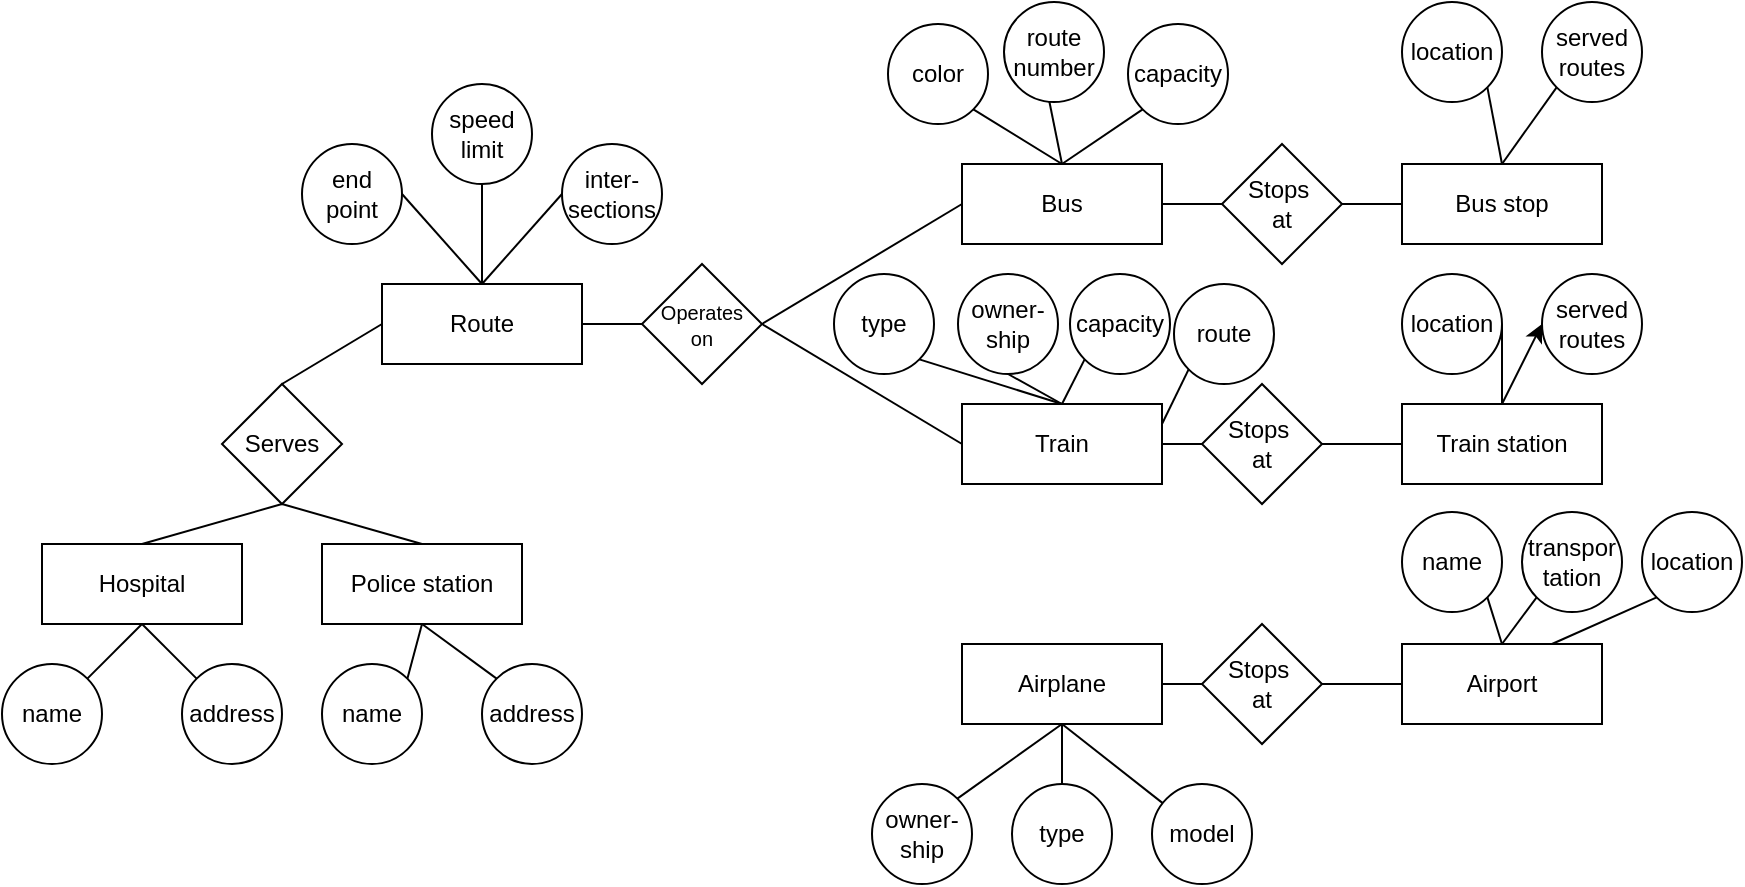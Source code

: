 <mxfile version="24.1.0" type="device">
  <diagram name="Page-1" id="OgqWzHOYpkqpAx2CG4Mx">
    <mxGraphModel dx="2038" dy="626" grid="1" gridSize="10" guides="1" tooltips="1" connect="1" arrows="1" fold="1" page="1" pageScale="1" pageWidth="850" pageHeight="1100" math="0" shadow="0">
      <root>
        <mxCell id="0" />
        <mxCell id="1" parent="0" />
        <mxCell id="xIa3Vx79y7yh4UbGRc0e-11" style="edgeStyle=orthogonalEdgeStyle;rounded=0;orthogonalLoop=1;jettySize=auto;html=1;exitX=1;exitY=0.5;exitDx=0;exitDy=0;entryX=0;entryY=0.5;entryDx=0;entryDy=0;endArrow=none;endFill=0;" edge="1" parent="1" source="xIa3Vx79y7yh4UbGRc0e-1" target="xIa3Vx79y7yh4UbGRc0e-10">
          <mxGeometry relative="1" as="geometry" />
        </mxCell>
        <mxCell id="xIa3Vx79y7yh4UbGRc0e-47" style="rounded=0;orthogonalLoop=1;jettySize=auto;html=1;exitX=0.5;exitY=0;exitDx=0;exitDy=0;entryX=1;entryY=1;entryDx=0;entryDy=0;endArrow=none;endFill=0;" edge="1" parent="1" source="xIa3Vx79y7yh4UbGRc0e-1" target="xIa3Vx79y7yh4UbGRc0e-46">
          <mxGeometry relative="1" as="geometry" />
        </mxCell>
        <mxCell id="xIa3Vx79y7yh4UbGRc0e-49" style="rounded=0;orthogonalLoop=1;jettySize=auto;html=1;exitX=0.5;exitY=0;exitDx=0;exitDy=0;entryX=0;entryY=1;entryDx=0;entryDy=0;endArrow=none;endFill=0;" edge="1" parent="1" source="xIa3Vx79y7yh4UbGRc0e-1" target="xIa3Vx79y7yh4UbGRc0e-44">
          <mxGeometry relative="1" as="geometry" />
        </mxCell>
        <mxCell id="xIa3Vx79y7yh4UbGRc0e-1" value="Bus" style="rounded=0;whiteSpace=wrap;html=1;" vertex="1" parent="1">
          <mxGeometry x="260" y="90" width="100" height="40" as="geometry" />
        </mxCell>
        <mxCell id="xIa3Vx79y7yh4UbGRc0e-14" style="edgeStyle=orthogonalEdgeStyle;rounded=0;orthogonalLoop=1;jettySize=auto;html=1;exitX=1;exitY=0.5;exitDx=0;exitDy=0;entryX=0;entryY=0.5;entryDx=0;entryDy=0;endArrow=none;endFill=0;" edge="1" parent="1" source="xIa3Vx79y7yh4UbGRc0e-2" target="xIa3Vx79y7yh4UbGRc0e-13">
          <mxGeometry relative="1" as="geometry" />
        </mxCell>
        <mxCell id="xIa3Vx79y7yh4UbGRc0e-57" style="rounded=0;orthogonalLoop=1;jettySize=auto;html=1;exitX=0.5;exitY=0;exitDx=0;exitDy=0;entryX=0.5;entryY=1;entryDx=0;entryDy=0;endArrow=none;endFill=0;" edge="1" parent="1" source="xIa3Vx79y7yh4UbGRc0e-2" target="xIa3Vx79y7yh4UbGRc0e-55">
          <mxGeometry relative="1" as="geometry" />
        </mxCell>
        <mxCell id="xIa3Vx79y7yh4UbGRc0e-58" style="rounded=0;orthogonalLoop=1;jettySize=auto;html=1;exitX=0.5;exitY=0;exitDx=0;exitDy=0;entryX=1;entryY=1;entryDx=0;entryDy=0;endArrow=none;endFill=0;" edge="1" parent="1" source="xIa3Vx79y7yh4UbGRc0e-2" target="xIa3Vx79y7yh4UbGRc0e-54">
          <mxGeometry relative="1" as="geometry" />
        </mxCell>
        <mxCell id="xIa3Vx79y7yh4UbGRc0e-59" style="rounded=0;orthogonalLoop=1;jettySize=auto;html=1;exitX=0.5;exitY=0;exitDx=0;exitDy=0;entryX=0;entryY=1;entryDx=0;entryDy=0;endArrow=none;endFill=0;" edge="1" parent="1" source="xIa3Vx79y7yh4UbGRc0e-2" target="xIa3Vx79y7yh4UbGRc0e-56">
          <mxGeometry relative="1" as="geometry" />
        </mxCell>
        <mxCell id="xIa3Vx79y7yh4UbGRc0e-61" style="rounded=0;orthogonalLoop=1;jettySize=auto;html=1;exitX=1;exitY=0.25;exitDx=0;exitDy=0;entryX=0;entryY=1;entryDx=0;entryDy=0;endArrow=none;endFill=0;" edge="1" parent="1" source="xIa3Vx79y7yh4UbGRc0e-2" target="xIa3Vx79y7yh4UbGRc0e-60">
          <mxGeometry relative="1" as="geometry" />
        </mxCell>
        <mxCell id="xIa3Vx79y7yh4UbGRc0e-2" value="Train" style="rounded=0;whiteSpace=wrap;html=1;" vertex="1" parent="1">
          <mxGeometry x="260" y="210" width="100" height="40" as="geometry" />
        </mxCell>
        <mxCell id="xIa3Vx79y7yh4UbGRc0e-17" style="edgeStyle=orthogonalEdgeStyle;rounded=0;orthogonalLoop=1;jettySize=auto;html=1;exitX=1;exitY=0.5;exitDx=0;exitDy=0;entryX=0;entryY=0.5;entryDx=0;entryDy=0;endArrow=none;endFill=0;" edge="1" parent="1" source="xIa3Vx79y7yh4UbGRc0e-3" target="xIa3Vx79y7yh4UbGRc0e-16">
          <mxGeometry relative="1" as="geometry" />
        </mxCell>
        <mxCell id="xIa3Vx79y7yh4UbGRc0e-71" style="rounded=0;orthogonalLoop=1;jettySize=auto;html=1;exitX=0.5;exitY=1;exitDx=0;exitDy=0;endArrow=none;endFill=0;" edge="1" parent="1" source="xIa3Vx79y7yh4UbGRc0e-3" target="xIa3Vx79y7yh4UbGRc0e-69">
          <mxGeometry relative="1" as="geometry" />
        </mxCell>
        <mxCell id="xIa3Vx79y7yh4UbGRc0e-73" style="rounded=0;orthogonalLoop=1;jettySize=auto;html=1;exitX=0.5;exitY=1;exitDx=0;exitDy=0;entryX=1;entryY=0;entryDx=0;entryDy=0;endArrow=none;endFill=0;" edge="1" parent="1" source="xIa3Vx79y7yh4UbGRc0e-3" target="xIa3Vx79y7yh4UbGRc0e-67">
          <mxGeometry relative="1" as="geometry" />
        </mxCell>
        <mxCell id="xIa3Vx79y7yh4UbGRc0e-74" style="rounded=0;orthogonalLoop=1;jettySize=auto;html=1;exitX=0.5;exitY=1;exitDx=0;exitDy=0;entryX=0.5;entryY=0;entryDx=0;entryDy=0;endArrow=none;endFill=0;" edge="1" parent="1" source="xIa3Vx79y7yh4UbGRc0e-3" target="xIa3Vx79y7yh4UbGRc0e-66">
          <mxGeometry relative="1" as="geometry" />
        </mxCell>
        <mxCell id="xIa3Vx79y7yh4UbGRc0e-3" value="Airplane" style="rounded=0;whiteSpace=wrap;html=1;" vertex="1" parent="1">
          <mxGeometry x="260" y="330" width="100" height="40" as="geometry" />
        </mxCell>
        <mxCell id="xIa3Vx79y7yh4UbGRc0e-22" style="edgeStyle=orthogonalEdgeStyle;rounded=0;orthogonalLoop=1;jettySize=auto;html=1;exitX=1;exitY=0.5;exitDx=0;exitDy=0;entryX=0;entryY=0.5;entryDx=0;entryDy=0;endArrow=none;endFill=0;" edge="1" parent="1" source="xIa3Vx79y7yh4UbGRc0e-4" target="xIa3Vx79y7yh4UbGRc0e-19">
          <mxGeometry relative="1" as="geometry" />
        </mxCell>
        <mxCell id="xIa3Vx79y7yh4UbGRc0e-41" style="rounded=0;orthogonalLoop=1;jettySize=auto;html=1;exitX=0.5;exitY=0;exitDx=0;exitDy=0;entryX=1;entryY=0.5;entryDx=0;entryDy=0;endArrow=none;endFill=0;" edge="1" parent="1" source="xIa3Vx79y7yh4UbGRc0e-4" target="xIa3Vx79y7yh4UbGRc0e-39">
          <mxGeometry relative="1" as="geometry" />
        </mxCell>
        <mxCell id="xIa3Vx79y7yh4UbGRc0e-42" style="edgeStyle=orthogonalEdgeStyle;rounded=0;orthogonalLoop=1;jettySize=auto;html=1;exitX=0.5;exitY=0;exitDx=0;exitDy=0;entryX=0.5;entryY=1;entryDx=0;entryDy=0;endArrow=none;endFill=0;" edge="1" parent="1" source="xIa3Vx79y7yh4UbGRc0e-4" target="xIa3Vx79y7yh4UbGRc0e-38">
          <mxGeometry relative="1" as="geometry" />
        </mxCell>
        <mxCell id="xIa3Vx79y7yh4UbGRc0e-43" style="rounded=0;orthogonalLoop=1;jettySize=auto;html=1;exitX=0.5;exitY=0;exitDx=0;exitDy=0;entryX=0;entryY=0.5;entryDx=0;entryDy=0;endArrow=none;endFill=0;" edge="1" parent="1" source="xIa3Vx79y7yh4UbGRc0e-4" target="xIa3Vx79y7yh4UbGRc0e-40">
          <mxGeometry relative="1" as="geometry" />
        </mxCell>
        <mxCell id="xIa3Vx79y7yh4UbGRc0e-4" value="Route" style="rounded=0;whiteSpace=wrap;html=1;" vertex="1" parent="1">
          <mxGeometry x="-30" y="150" width="100" height="40" as="geometry" />
        </mxCell>
        <mxCell id="xIa3Vx79y7yh4UbGRc0e-52" style="rounded=0;orthogonalLoop=1;jettySize=auto;html=1;exitX=0.5;exitY=0;exitDx=0;exitDy=0;entryX=1;entryY=1;entryDx=0;entryDy=0;endArrow=none;endFill=0;" edge="1" parent="1" source="xIa3Vx79y7yh4UbGRc0e-5" target="xIa3Vx79y7yh4UbGRc0e-50">
          <mxGeometry relative="1" as="geometry" />
        </mxCell>
        <mxCell id="xIa3Vx79y7yh4UbGRc0e-53" style="rounded=0;orthogonalLoop=1;jettySize=auto;html=1;exitX=0.5;exitY=0;exitDx=0;exitDy=0;entryX=0;entryY=1;entryDx=0;entryDy=0;endArrow=none;endFill=0;" edge="1" parent="1" source="xIa3Vx79y7yh4UbGRc0e-5" target="xIa3Vx79y7yh4UbGRc0e-51">
          <mxGeometry relative="1" as="geometry" />
        </mxCell>
        <mxCell id="xIa3Vx79y7yh4UbGRc0e-5" value="Bus stop" style="rounded=0;whiteSpace=wrap;html=1;" vertex="1" parent="1">
          <mxGeometry x="480" y="90" width="100" height="40" as="geometry" />
        </mxCell>
        <mxCell id="xIa3Vx79y7yh4UbGRc0e-64" style="rounded=0;orthogonalLoop=1;jettySize=auto;html=1;exitX=0.5;exitY=0;exitDx=0;exitDy=0;entryX=1;entryY=0.5;entryDx=0;entryDy=0;endArrow=none;endFill=0;" edge="1" parent="1" source="xIa3Vx79y7yh4UbGRc0e-6" target="xIa3Vx79y7yh4UbGRc0e-62">
          <mxGeometry relative="1" as="geometry" />
        </mxCell>
        <mxCell id="xIa3Vx79y7yh4UbGRc0e-65" style="rounded=0;orthogonalLoop=1;jettySize=auto;html=1;exitX=0.5;exitY=0;exitDx=0;exitDy=0;entryX=0;entryY=0.5;entryDx=0;entryDy=0;" edge="1" parent="1" source="xIa3Vx79y7yh4UbGRc0e-6" target="xIa3Vx79y7yh4UbGRc0e-63">
          <mxGeometry relative="1" as="geometry" />
        </mxCell>
        <mxCell id="xIa3Vx79y7yh4UbGRc0e-6" value="Train station" style="rounded=0;whiteSpace=wrap;html=1;" vertex="1" parent="1">
          <mxGeometry x="480" y="210" width="100" height="40" as="geometry" />
        </mxCell>
        <mxCell id="xIa3Vx79y7yh4UbGRc0e-78" style="rounded=0;orthogonalLoop=1;jettySize=auto;html=1;exitX=0.5;exitY=0;exitDx=0;exitDy=0;entryX=1;entryY=1;entryDx=0;entryDy=0;endArrow=none;endFill=0;" edge="1" parent="1" source="xIa3Vx79y7yh4UbGRc0e-7" target="xIa3Vx79y7yh4UbGRc0e-75">
          <mxGeometry relative="1" as="geometry" />
        </mxCell>
        <mxCell id="xIa3Vx79y7yh4UbGRc0e-79" style="rounded=0;orthogonalLoop=1;jettySize=auto;html=1;exitX=0.5;exitY=0;exitDx=0;exitDy=0;entryX=0;entryY=1;entryDx=0;entryDy=0;endArrow=none;endFill=0;" edge="1" parent="1" source="xIa3Vx79y7yh4UbGRc0e-7" target="xIa3Vx79y7yh4UbGRc0e-76">
          <mxGeometry relative="1" as="geometry" />
        </mxCell>
        <mxCell id="xIa3Vx79y7yh4UbGRc0e-80" style="rounded=0;orthogonalLoop=1;jettySize=auto;html=1;exitX=0.75;exitY=0;exitDx=0;exitDy=0;entryX=0;entryY=1;entryDx=0;entryDy=0;endArrow=none;endFill=0;" edge="1" parent="1" source="xIa3Vx79y7yh4UbGRc0e-7" target="xIa3Vx79y7yh4UbGRc0e-77">
          <mxGeometry relative="1" as="geometry" />
        </mxCell>
        <mxCell id="xIa3Vx79y7yh4UbGRc0e-7" value="Airport" style="rounded=0;whiteSpace=wrap;html=1;" vertex="1" parent="1">
          <mxGeometry x="480" y="330" width="100" height="40" as="geometry" />
        </mxCell>
        <mxCell id="xIa3Vx79y7yh4UbGRc0e-26" style="rounded=0;orthogonalLoop=1;jettySize=auto;html=1;exitX=0.5;exitY=0;exitDx=0;exitDy=0;entryX=0.5;entryY=1;entryDx=0;entryDy=0;endArrow=none;endFill=0;" edge="1" parent="1" source="xIa3Vx79y7yh4UbGRc0e-8" target="xIa3Vx79y7yh4UbGRc0e-25">
          <mxGeometry relative="1" as="geometry" />
        </mxCell>
        <mxCell id="xIa3Vx79y7yh4UbGRc0e-32" style="rounded=0;orthogonalLoop=1;jettySize=auto;html=1;exitX=0.5;exitY=1;exitDx=0;exitDy=0;entryX=1;entryY=0;entryDx=0;entryDy=0;endArrow=none;endFill=0;" edge="1" parent="1" source="xIa3Vx79y7yh4UbGRc0e-8" target="xIa3Vx79y7yh4UbGRc0e-29">
          <mxGeometry relative="1" as="geometry" />
        </mxCell>
        <mxCell id="xIa3Vx79y7yh4UbGRc0e-33" style="rounded=0;orthogonalLoop=1;jettySize=auto;html=1;exitX=0.5;exitY=1;exitDx=0;exitDy=0;entryX=0;entryY=0;entryDx=0;entryDy=0;endArrow=none;endFill=0;" edge="1" parent="1" source="xIa3Vx79y7yh4UbGRc0e-8" target="xIa3Vx79y7yh4UbGRc0e-30">
          <mxGeometry relative="1" as="geometry" />
        </mxCell>
        <mxCell id="xIa3Vx79y7yh4UbGRc0e-8" value="Hospital" style="rounded=0;whiteSpace=wrap;html=1;" vertex="1" parent="1">
          <mxGeometry x="-200" y="280" width="100" height="40" as="geometry" />
        </mxCell>
        <mxCell id="xIa3Vx79y7yh4UbGRc0e-27" style="rounded=0;orthogonalLoop=1;jettySize=auto;html=1;exitX=0.5;exitY=0;exitDx=0;exitDy=0;endArrow=none;endFill=0;entryX=0.5;entryY=1;entryDx=0;entryDy=0;" edge="1" parent="1" source="xIa3Vx79y7yh4UbGRc0e-9" target="xIa3Vx79y7yh4UbGRc0e-25">
          <mxGeometry relative="1" as="geometry" />
        </mxCell>
        <mxCell id="xIa3Vx79y7yh4UbGRc0e-9" value="Police station" style="rounded=0;whiteSpace=wrap;html=1;" vertex="1" parent="1">
          <mxGeometry x="-60" y="280" width="100" height="40" as="geometry" />
        </mxCell>
        <mxCell id="xIa3Vx79y7yh4UbGRc0e-81" style="edgeStyle=orthogonalEdgeStyle;rounded=0;orthogonalLoop=1;jettySize=auto;html=1;exitX=1;exitY=0.5;exitDx=0;exitDy=0;entryX=0;entryY=0.5;entryDx=0;entryDy=0;endArrow=none;endFill=0;" edge="1" parent="1" source="xIa3Vx79y7yh4UbGRc0e-10" target="xIa3Vx79y7yh4UbGRc0e-5">
          <mxGeometry relative="1" as="geometry" />
        </mxCell>
        <mxCell id="xIa3Vx79y7yh4UbGRc0e-10" value="Stops&amp;nbsp;&lt;div&gt;at&lt;/div&gt;" style="rhombus;whiteSpace=wrap;html=1;" vertex="1" parent="1">
          <mxGeometry x="390" y="80" width="60" height="60" as="geometry" />
        </mxCell>
        <mxCell id="xIa3Vx79y7yh4UbGRc0e-15" style="edgeStyle=orthogonalEdgeStyle;rounded=0;orthogonalLoop=1;jettySize=auto;html=1;exitX=1;exitY=0.5;exitDx=0;exitDy=0;entryX=0;entryY=0.5;entryDx=0;entryDy=0;endArrow=none;endFill=0;" edge="1" parent="1" source="xIa3Vx79y7yh4UbGRc0e-13" target="xIa3Vx79y7yh4UbGRc0e-6">
          <mxGeometry relative="1" as="geometry" />
        </mxCell>
        <mxCell id="xIa3Vx79y7yh4UbGRc0e-13" value="Stops&amp;nbsp;&lt;div&gt;at&lt;/div&gt;" style="rhombus;whiteSpace=wrap;html=1;" vertex="1" parent="1">
          <mxGeometry x="380" y="200" width="60" height="60" as="geometry" />
        </mxCell>
        <mxCell id="xIa3Vx79y7yh4UbGRc0e-18" style="edgeStyle=orthogonalEdgeStyle;rounded=0;orthogonalLoop=1;jettySize=auto;html=1;exitX=1;exitY=0.5;exitDx=0;exitDy=0;entryX=0;entryY=0.5;entryDx=0;entryDy=0;endArrow=none;endFill=0;" edge="1" parent="1" source="xIa3Vx79y7yh4UbGRc0e-16" target="xIa3Vx79y7yh4UbGRc0e-7">
          <mxGeometry relative="1" as="geometry" />
        </mxCell>
        <mxCell id="xIa3Vx79y7yh4UbGRc0e-16" value="Stops&amp;nbsp;&lt;div&gt;at&lt;/div&gt;" style="rhombus;whiteSpace=wrap;html=1;" vertex="1" parent="1">
          <mxGeometry x="380" y="320" width="60" height="60" as="geometry" />
        </mxCell>
        <mxCell id="xIa3Vx79y7yh4UbGRc0e-23" style="rounded=0;orthogonalLoop=1;jettySize=auto;html=1;exitX=1;exitY=0.5;exitDx=0;exitDy=0;entryX=0;entryY=0.5;entryDx=0;entryDy=0;endArrow=none;endFill=0;" edge="1" parent="1" source="xIa3Vx79y7yh4UbGRc0e-19" target="xIa3Vx79y7yh4UbGRc0e-1">
          <mxGeometry relative="1" as="geometry" />
        </mxCell>
        <mxCell id="xIa3Vx79y7yh4UbGRc0e-24" style="rounded=0;orthogonalLoop=1;jettySize=auto;html=1;exitX=1;exitY=0.5;exitDx=0;exitDy=0;entryX=0;entryY=0.5;entryDx=0;entryDy=0;endArrow=none;endFill=0;" edge="1" parent="1" source="xIa3Vx79y7yh4UbGRc0e-19" target="xIa3Vx79y7yh4UbGRc0e-2">
          <mxGeometry relative="1" as="geometry" />
        </mxCell>
        <mxCell id="xIa3Vx79y7yh4UbGRc0e-19" value="&lt;font style=&quot;font-size: 10px;&quot;&gt;Operates&lt;/font&gt;&lt;div style=&quot;font-size: 10px;&quot;&gt;&lt;font style=&quot;font-size: 10px;&quot;&gt;on&lt;/font&gt;&lt;/div&gt;" style="rhombus;whiteSpace=wrap;html=1;" vertex="1" parent="1">
          <mxGeometry x="100" y="140" width="60" height="60" as="geometry" />
        </mxCell>
        <mxCell id="xIa3Vx79y7yh4UbGRc0e-28" style="rounded=0;orthogonalLoop=1;jettySize=auto;html=1;exitX=0.5;exitY=0;exitDx=0;exitDy=0;entryX=0;entryY=0.5;entryDx=0;entryDy=0;endArrow=none;endFill=0;" edge="1" parent="1" source="xIa3Vx79y7yh4UbGRc0e-25" target="xIa3Vx79y7yh4UbGRc0e-4">
          <mxGeometry relative="1" as="geometry" />
        </mxCell>
        <mxCell id="xIa3Vx79y7yh4UbGRc0e-25" value="Serves" style="rhombus;whiteSpace=wrap;html=1;" vertex="1" parent="1">
          <mxGeometry x="-110" y="200" width="60" height="60" as="geometry" />
        </mxCell>
        <mxCell id="xIa3Vx79y7yh4UbGRc0e-29" value="name" style="ellipse;whiteSpace=wrap;html=1;" vertex="1" parent="1">
          <mxGeometry x="-220" y="340" width="50" height="50" as="geometry" />
        </mxCell>
        <mxCell id="xIa3Vx79y7yh4UbGRc0e-30" value="address" style="ellipse;whiteSpace=wrap;html=1;" vertex="1" parent="1">
          <mxGeometry x="-130" y="340" width="50" height="50" as="geometry" />
        </mxCell>
        <mxCell id="xIa3Vx79y7yh4UbGRc0e-34" style="rounded=0;orthogonalLoop=1;jettySize=auto;html=1;exitX=0.5;exitY=1;exitDx=0;exitDy=0;entryX=1;entryY=0;entryDx=0;entryDy=0;endArrow=none;endFill=0;" edge="1" parent="1" target="xIa3Vx79y7yh4UbGRc0e-36" source="xIa3Vx79y7yh4UbGRc0e-9">
          <mxGeometry relative="1" as="geometry">
            <mxPoint x="-520" y="390" as="sourcePoint" />
          </mxGeometry>
        </mxCell>
        <mxCell id="xIa3Vx79y7yh4UbGRc0e-35" style="rounded=0;orthogonalLoop=1;jettySize=auto;html=1;entryX=0;entryY=0;entryDx=0;entryDy=0;endArrow=none;endFill=0;exitX=0.5;exitY=1;exitDx=0;exitDy=0;" edge="1" parent="1" target="xIa3Vx79y7yh4UbGRc0e-37" source="xIa3Vx79y7yh4UbGRc0e-9">
          <mxGeometry relative="1" as="geometry">
            <mxPoint x="-540" y="260" as="sourcePoint" />
          </mxGeometry>
        </mxCell>
        <mxCell id="xIa3Vx79y7yh4UbGRc0e-36" value="name" style="ellipse;whiteSpace=wrap;html=1;" vertex="1" parent="1">
          <mxGeometry x="-60" y="340" width="50" height="50" as="geometry" />
        </mxCell>
        <mxCell id="xIa3Vx79y7yh4UbGRc0e-37" value="address" style="ellipse;whiteSpace=wrap;html=1;" vertex="1" parent="1">
          <mxGeometry x="20" y="340" width="50" height="50" as="geometry" />
        </mxCell>
        <mxCell id="xIa3Vx79y7yh4UbGRc0e-38" value="speed&lt;div&gt;limit&lt;/div&gt;" style="ellipse;whiteSpace=wrap;html=1;" vertex="1" parent="1">
          <mxGeometry x="-5" y="50" width="50" height="50" as="geometry" />
        </mxCell>
        <mxCell id="xIa3Vx79y7yh4UbGRc0e-39" value="end&lt;div&gt;point&lt;/div&gt;" style="ellipse;whiteSpace=wrap;html=1;" vertex="1" parent="1">
          <mxGeometry x="-70" y="80" width="50" height="50" as="geometry" />
        </mxCell>
        <mxCell id="xIa3Vx79y7yh4UbGRc0e-40" value="inter-&lt;div&gt;sections&lt;/div&gt;" style="ellipse;whiteSpace=wrap;html=1;" vertex="1" parent="1">
          <mxGeometry x="60" y="80" width="50" height="50" as="geometry" />
        </mxCell>
        <mxCell id="xIa3Vx79y7yh4UbGRc0e-44" value="capacity" style="ellipse;whiteSpace=wrap;html=1;" vertex="1" parent="1">
          <mxGeometry x="343" y="20" width="50" height="50" as="geometry" />
        </mxCell>
        <mxCell id="xIa3Vx79y7yh4UbGRc0e-45" value="route&lt;div&gt;number&lt;/div&gt;" style="ellipse;whiteSpace=wrap;html=1;" vertex="1" parent="1">
          <mxGeometry x="281" y="9" width="50" height="50" as="geometry" />
        </mxCell>
        <mxCell id="xIa3Vx79y7yh4UbGRc0e-46" value="color" style="ellipse;whiteSpace=wrap;html=1;" vertex="1" parent="1">
          <mxGeometry x="223" y="20" width="50" height="50" as="geometry" />
        </mxCell>
        <mxCell id="xIa3Vx79y7yh4UbGRc0e-48" style="rounded=0;orthogonalLoop=1;jettySize=auto;html=1;exitX=0.5;exitY=0;exitDx=0;exitDy=0;entryX=0.453;entryY=0.993;entryDx=0;entryDy=0;entryPerimeter=0;endArrow=none;endFill=0;" edge="1" parent="1" source="xIa3Vx79y7yh4UbGRc0e-1" target="xIa3Vx79y7yh4UbGRc0e-45">
          <mxGeometry relative="1" as="geometry" />
        </mxCell>
        <mxCell id="xIa3Vx79y7yh4UbGRc0e-50" value="location" style="ellipse;whiteSpace=wrap;html=1;" vertex="1" parent="1">
          <mxGeometry x="480" y="9" width="50" height="50" as="geometry" />
        </mxCell>
        <mxCell id="xIa3Vx79y7yh4UbGRc0e-51" value="served&lt;div&gt;routes&lt;/div&gt;" style="ellipse;whiteSpace=wrap;html=1;" vertex="1" parent="1">
          <mxGeometry x="550" y="9" width="50" height="50" as="geometry" />
        </mxCell>
        <mxCell id="xIa3Vx79y7yh4UbGRc0e-54" value="type" style="ellipse;whiteSpace=wrap;html=1;" vertex="1" parent="1">
          <mxGeometry x="196" y="145" width="50" height="50" as="geometry" />
        </mxCell>
        <mxCell id="xIa3Vx79y7yh4UbGRc0e-55" value="owner-&lt;div&gt;ship&lt;/div&gt;" style="ellipse;whiteSpace=wrap;html=1;" vertex="1" parent="1">
          <mxGeometry x="258" y="145" width="50" height="50" as="geometry" />
        </mxCell>
        <mxCell id="xIa3Vx79y7yh4UbGRc0e-56" value="capacity" style="ellipse;whiteSpace=wrap;html=1;" vertex="1" parent="1">
          <mxGeometry x="314" y="145" width="50" height="50" as="geometry" />
        </mxCell>
        <mxCell id="xIa3Vx79y7yh4UbGRc0e-60" value="route" style="ellipse;whiteSpace=wrap;html=1;" vertex="1" parent="1">
          <mxGeometry x="366" y="150" width="50" height="50" as="geometry" />
        </mxCell>
        <mxCell id="xIa3Vx79y7yh4UbGRc0e-62" value="location" style="ellipse;whiteSpace=wrap;html=1;" vertex="1" parent="1">
          <mxGeometry x="480" y="145" width="50" height="50" as="geometry" />
        </mxCell>
        <mxCell id="xIa3Vx79y7yh4UbGRc0e-63" value="served&lt;div&gt;routes&lt;/div&gt;" style="ellipse;whiteSpace=wrap;html=1;" vertex="1" parent="1">
          <mxGeometry x="550" y="145" width="50" height="50" as="geometry" />
        </mxCell>
        <mxCell id="xIa3Vx79y7yh4UbGRc0e-66" value="type" style="ellipse;whiteSpace=wrap;html=1;" vertex="1" parent="1">
          <mxGeometry x="285" y="400" width="50" height="50" as="geometry" />
        </mxCell>
        <mxCell id="xIa3Vx79y7yh4UbGRc0e-67" value="owner-&lt;div&gt;ship&lt;/div&gt;" style="ellipse;whiteSpace=wrap;html=1;" vertex="1" parent="1">
          <mxGeometry x="215" y="400" width="50" height="50" as="geometry" />
        </mxCell>
        <mxCell id="xIa3Vx79y7yh4UbGRc0e-69" value="model" style="ellipse;whiteSpace=wrap;html=1;" vertex="1" parent="1">
          <mxGeometry x="355" y="400" width="50" height="50" as="geometry" />
        </mxCell>
        <mxCell id="xIa3Vx79y7yh4UbGRc0e-75" value="name" style="ellipse;whiteSpace=wrap;html=1;" vertex="1" parent="1">
          <mxGeometry x="480" y="264" width="50" height="50" as="geometry" />
        </mxCell>
        <mxCell id="xIa3Vx79y7yh4UbGRc0e-76" value="transpor&lt;div&gt;t&lt;span style=&quot;background-color: initial;&quot;&gt;ation&lt;/span&gt;&lt;/div&gt;" style="ellipse;whiteSpace=wrap;html=1;" vertex="1" parent="1">
          <mxGeometry x="540" y="264" width="50" height="50" as="geometry" />
        </mxCell>
        <mxCell id="xIa3Vx79y7yh4UbGRc0e-77" value="location" style="ellipse;whiteSpace=wrap;html=1;" vertex="1" parent="1">
          <mxGeometry x="600" y="264" width="50" height="50" as="geometry" />
        </mxCell>
      </root>
    </mxGraphModel>
  </diagram>
</mxfile>
